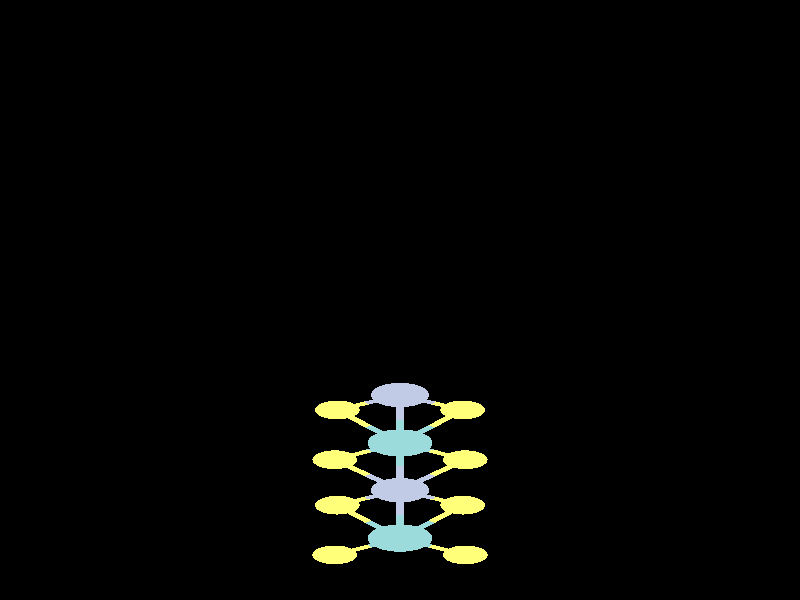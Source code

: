 #include "colors.inc"
#include "finish.inc"

global_settings {assumed_gamma 1 max_trace_level 6}
background {color White transmit 1.0}
camera {orthographic
  right -19.00*x up 34.04*y
  direction 1.00*z
  location <0,0,50.00> look_at <0,0,0>}


light_source {<  2.00,   3.00,  40.00> color White
  area_light <0.70, 0, 0>, <0, 0.70, 0>, 3, 3
  adaptive 1 jitter}
// no fog
#declare simple = finish {phong 0.7}
#declare pale = finish {ambient 0.5 diffuse 0.85 roughness 0.001 specular 0.200 }
#declare intermediate = finish {ambient 0.3 diffuse 0.6 specular 0.1 roughness 0.04}
#declare vmd = finish {ambient 0.0 diffuse 0.65 phong 0.1 phong_size 40.0 specular 0.5 }
#declare jmol = finish {ambient 0.2 diffuse 0.6 specular 1 roughness 0.001 metallic}
#declare ase2 = finish {ambient 0.05 brilliance 3 diffuse 0.6 metallic specular 0.7 roughness 0.04 reflection 0.15}
#declare ase3 = finish {ambient 0.15 brilliance 2 diffuse 0.6 metallic specular 1.0 roughness 0.001 reflection 0.0}
#declare glass = finish {ambient 0.05 diffuse 0.3 specular 1.0 roughness 0.001}
#declare glass2 = finish {ambient 0.01 diffuse 0.3 specular 1.0 reflection 0.25 roughness 0.001}
#declare Rcell = 0.000;
#declare Rbond = 0.100;

#macro atom(LOC, R, COL, TRANS, FIN)
  sphere{LOC, R texture{pigment{color COL transmit TRANS} finish{FIN}}}
#end
#macro constrain(LOC, R, COL, TRANS FIN)
union{torus{R, Rcell rotate 45*z texture{pigment{color COL transmit TRANS} finish{FIN}}}
     torus{R, Rcell rotate -45*z texture{pigment{color COL transmit TRANS} finish{FIN}}}
     translate LOC}
#end

cylinder {<  9.05, -16.21, -37.49>, <  9.05, -16.21,   0.00>, Rcell pigment {Black}}
cylinder {<  9.05,  16.21, -37.49>, <  9.05,  16.21,   0.00>, Rcell pigment {Black}}
cylinder {< -9.05,  16.21, -37.49>, < -9.05,  16.21,   0.00>, Rcell pigment {Black}}
cylinder {< -9.05, -16.21, -37.49>, < -9.05, -16.21,   0.00>, Rcell pigment {Black}}
cylinder {<  9.05, -16.21, -37.49>, <  9.05,  16.21, -37.49>, Rcell pigment {Black}}
cylinder {<  9.05, -16.21,   0.00>, <  9.05,  16.21,   0.00>, Rcell pigment {Black}}
cylinder {< -9.05, -16.21,   0.00>, < -9.05,  16.21,   0.00>, Rcell pigment {Black}}
cylinder {< -9.05, -16.21, -37.49>, < -9.05,  16.21, -37.49>, Rcell pigment {Black}}
cylinder {<  9.05, -16.21, -37.49>, < -9.05, -16.21, -37.49>, Rcell pigment {Black}}
cylinder {<  9.05, -16.21,   0.00>, < -9.05, -16.21,   0.00>, Rcell pigment {Black}}
cylinder {<  9.05,  16.21,   0.00>, < -9.05,  16.21,   0.00>, Rcell pigment {Black}}
cylinder {<  9.05,  16.21, -37.49>, < -9.05,  16.21, -37.49>, Rcell pigment {Black}}
atom(< -0.00, -13.51, -35.92>, 0.77, rgb <0.33, 0.71, 0.71>, 0.0, ase3) // #0
atom(< -0.00, -13.51, -32.80>, 0.77, rgb <0.33, 0.71, 0.71>, 0.0, ase3) // #1
atom(< -1.49, -11.64, -35.92>, 0.53, rgb <1.00, 1.00, 0.19>, 0.0, ase3) // #2
atom(<  1.49, -11.64, -35.92>, 0.53, rgb <1.00, 1.00, 0.19>, 0.0, ase3) // #3
atom(<  1.55, -14.46, -34.36>, 0.53, rgb <1.00, 1.00, 0.19>, 0.0, ase3) // #4
atom(< -1.49, -11.64, -32.80>, 0.53, rgb <1.00, 1.00, 0.19>, 0.0, ase3) // #5
atom(< -1.55, -14.46, -34.36>, 0.53, rgb <1.00, 1.00, 0.19>, 0.0, ase3) // #6
atom(<  1.49, -11.64, -32.80>, 0.53, rgb <1.00, 1.00, 0.19>, 0.0, ase3) // #7
atom(< -0.00, -10.79, -34.36>, 0.69, rgb <0.54, 0.60, 0.78>, 0.0, ase3) // #8
atom(< -0.00,  -8.11, -35.92>, 0.77, rgb <0.33, 0.71, 0.71>, 0.0, ase3) // #9
atom(< -0.00,  -8.11, -32.80>, 0.77, rgb <0.33, 0.71, 0.71>, 0.0, ase3) // #10
atom(< -1.49,  -6.24, -35.92>, 0.53, rgb <1.00, 1.00, 0.19>, 0.0, ase3) // #11
atom(<  1.49,  -6.24, -35.92>, 0.53, rgb <1.00, 1.00, 0.19>, 0.0, ase3) // #12
atom(<  1.55,  -9.06, -34.36>, 0.53, rgb <1.00, 1.00, 0.19>, 0.0, ase3) // #13
atom(< -1.49,  -6.24, -32.80>, 0.53, rgb <1.00, 1.00, 0.19>, 0.0, ase3) // #14
atom(< -1.55,  -9.06, -34.36>, 0.53, rgb <1.00, 1.00, 0.19>, 0.0, ase3) // #15
atom(<  1.49,  -6.24, -32.80>, 0.53, rgb <1.00, 1.00, 0.19>, 0.0, ase3) // #16
atom(< -0.00,  -5.39, -34.36>, 0.69, rgb <0.54, 0.60, 0.78>, 0.0, ase3) // #17
atom(< -0.00, -13.51, -29.67>, 0.77, rgb <0.33, 0.71, 0.71>, 0.0, ase3) // #18
atom(< -0.00, -13.51, -26.55>, 0.77, rgb <0.33, 0.71, 0.71>, 0.0, ase3) // #19
atom(<  1.55, -14.46, -31.24>, 0.53, rgb <1.00, 1.00, 0.19>, 0.0, ase3) // #20
atom(< -1.49, -11.64, -29.67>, 0.53, rgb <1.00, 1.00, 0.19>, 0.0, ase3) // #21
atom(< -1.55, -14.46, -31.24>, 0.53, rgb <1.00, 1.00, 0.19>, 0.0, ase3) // #22
atom(<  1.49, -11.64, -29.67>, 0.53, rgb <1.00, 1.00, 0.19>, 0.0, ase3) // #23
atom(<  1.55, -14.46, -28.11>, 0.53, rgb <1.00, 1.00, 0.19>, 0.0, ase3) // #24
atom(< -1.49, -11.64, -26.55>, 0.53, rgb <1.00, 1.00, 0.19>, 0.0, ase3) // #25
atom(< -1.55, -14.46, -28.11>, 0.53, rgb <1.00, 1.00, 0.19>, 0.0, ase3) // #26
atom(<  1.49, -11.64, -26.55>, 0.53, rgb <1.00, 1.00, 0.19>, 0.0, ase3) // #27
atom(< -0.00, -10.79, -31.24>, 0.69, rgb <0.54, 0.60, 0.78>, 0.0, ase3) // #28
atom(< -0.00, -10.79, -28.11>, 0.69, rgb <0.54, 0.60, 0.78>, 0.0, ase3) // #29
atom(< -0.00,  -8.11, -29.67>, 0.77, rgb <0.33, 0.71, 0.71>, 0.0, ase3) // #30
atom(< -0.00,  -8.11, -26.55>, 0.77, rgb <0.33, 0.71, 0.71>, 0.0, ase3) // #31
atom(<  1.55,  -9.06, -31.24>, 0.53, rgb <1.00, 1.00, 0.19>, 0.0, ase3) // #32
atom(< -1.49,  -6.24, -29.67>, 0.53, rgb <1.00, 1.00, 0.19>, 0.0, ase3) // #33
atom(< -1.55,  -9.06, -31.24>, 0.53, rgb <1.00, 1.00, 0.19>, 0.0, ase3) // #34
atom(<  1.49,  -6.24, -29.67>, 0.53, rgb <1.00, 1.00, 0.19>, 0.0, ase3) // #35
atom(<  1.55,  -9.06, -28.11>, 0.53, rgb <1.00, 1.00, 0.19>, 0.0, ase3) // #36
atom(< -1.49,  -6.24, -26.55>, 0.53, rgb <1.00, 1.00, 0.19>, 0.0, ase3) // #37
atom(< -1.55,  -9.06, -28.11>, 0.53, rgb <1.00, 1.00, 0.19>, 0.0, ase3) // #38
atom(<  1.49,  -6.24, -26.55>, 0.53, rgb <1.00, 1.00, 0.19>, 0.0, ase3) // #39
atom(< -0.00,  -5.39, -31.24>, 0.69, rgb <0.54, 0.60, 0.78>, 0.0, ase3) // #40
atom(< -0.00,  -5.39, -28.11>, 0.69, rgb <0.54, 0.60, 0.78>, 0.0, ase3) // #41
atom(< -0.00, -13.51, -23.43>, 0.77, rgb <0.33, 0.71, 0.71>, 0.0, ase3) // #42
atom(<  1.55, -14.46, -24.99>, 0.53, rgb <1.00, 1.00, 0.19>, 0.0, ase3) // #43
atom(< -1.49, -11.64, -23.43>, 0.53, rgb <1.00, 1.00, 0.19>, 0.0, ase3) // #44
atom(< -1.55, -14.46, -24.99>, 0.53, rgb <1.00, 1.00, 0.19>, 0.0, ase3) // #45
atom(<  1.49, -11.64, -23.43>, 0.53, rgb <1.00, 1.00, 0.19>, 0.0, ase3) // #46
atom(<  1.55, -14.46, -21.86>, 0.53, rgb <1.00, 1.00, 0.19>, 0.0, ase3) // #47
atom(< -1.55, -14.46, -21.86>, 0.53, rgb <1.00, 1.00, 0.19>, 0.0, ase3) // #48
atom(< -0.00, -10.79, -24.99>, 0.69, rgb <0.54, 0.60, 0.78>, 0.0, ase3) // #49
atom(< -0.00, -10.79, -21.86>, 0.69, rgb <0.54, 0.60, 0.78>, 0.0, ase3) // #50
atom(< -0.00,  -8.11, -23.43>, 0.77, rgb <0.33, 0.71, 0.71>, 0.0, ase3) // #51
atom(<  1.55,  -9.06, -24.99>, 0.53, rgb <1.00, 1.00, 0.19>, 0.0, ase3) // #52
atom(< -1.49,  -6.24, -23.43>, 0.53, rgb <1.00, 1.00, 0.19>, 0.0, ase3) // #53
atom(< -1.55,  -9.06, -24.99>, 0.53, rgb <1.00, 1.00, 0.19>, 0.0, ase3) // #54
atom(<  1.49,  -6.24, -23.43>, 0.53, rgb <1.00, 1.00, 0.19>, 0.0, ase3) // #55
atom(<  1.55,  -9.06, -21.86>, 0.53, rgb <1.00, 1.00, 0.19>, 0.0, ase3) // #56
atom(< -1.55,  -9.06, -21.86>, 0.53, rgb <1.00, 1.00, 0.19>, 0.0, ase3) // #57
atom(< -0.00,  -5.39, -24.99>, 0.69, rgb <0.54, 0.60, 0.78>, 0.0, ase3) // #58
atom(< -0.00,  -5.39, -21.86>, 0.69, rgb <0.54, 0.60, 0.78>, 0.0, ase3) // #59
cylinder {< -0.00, -13.51, -35.92>, < -0.00, -13.51, -34.36>, Rbond texture{pigment {color rgb <0.33, 0.71, 0.71> transmit 0.0} finish{ase3}}}
cylinder {< -0.00, -13.51, -32.80>, < -0.00, -13.51, -34.36>, Rbond texture{pigment {color rgb <0.33, 0.71, 0.71> transmit 0.0} finish{ase3}}}
cylinder {< -0.00, -13.51, -35.92>, <  0.77, -13.99, -35.14>, Rbond texture{pigment {color rgb <0.33, 0.71, 0.71> transmit 0.0} finish{ase3}}}
cylinder {<  1.55, -14.46, -34.36>, <  0.77, -13.99, -35.14>, Rbond texture{pigment {color rgb <1.00, 1.00, 0.19> transmit 0.0} finish{ase3}}}
cylinder {< -0.00, -13.51, -35.92>, < -0.77, -13.99, -35.14>, Rbond texture{pigment {color rgb <0.33, 0.71, 0.71> transmit 0.0} finish{ase3}}}
cylinder {< -1.55, -14.46, -34.36>, < -0.77, -13.99, -35.14>, Rbond texture{pigment {color rgb <1.00, 1.00, 0.19> transmit 0.0} finish{ase3}}}
cylinder {< -0.00, -13.51, -35.92>, < -0.00, -12.15, -35.14>, Rbond texture{pigment {color rgb <0.33, 0.71, 0.71> transmit 0.0} finish{ase3}}}
cylinder {< -0.00, -10.79, -34.36>, < -0.00, -12.15, -35.14>, Rbond texture{pigment {color rgb <0.54, 0.60, 0.78> transmit 0.0} finish{ase3}}}
cylinder {< -0.00, -13.51, -35.92>, < -0.75, -12.58, -35.92>, Rbond texture{pigment {color rgb <0.33, 0.71, 0.71> transmit 0.0} finish{ase3}}}
cylinder {< -1.49, -11.64, -35.92>, < -0.75, -12.58, -35.92>, Rbond texture{pigment {color rgb <1.00, 1.00, 0.19> transmit 0.0} finish{ase3}}}
cylinder {< -0.00, -13.51, -35.92>, <  0.75, -12.58, -35.92>, Rbond texture{pigment {color rgb <0.33, 0.71, 0.71> transmit 0.0} finish{ase3}}}
cylinder {<  1.49, -11.64, -35.92>, <  0.75, -12.58, -35.92>, Rbond texture{pigment {color rgb <1.00, 1.00, 0.19> transmit 0.0} finish{ase3}}}
cylinder {< -0.00, -13.51, -32.80>, < -0.00, -13.51, -31.24>, Rbond texture{pigment {color rgb <0.33, 0.71, 0.71> transmit 0.0} finish{ase3}}}
cylinder {< -0.00, -13.51, -29.67>, < -0.00, -13.51, -31.24>, Rbond texture{pigment {color rgb <0.33, 0.71, 0.71> transmit 0.0} finish{ase3}}}
cylinder {< -0.00, -13.51, -32.80>, <  0.77, -13.99, -32.02>, Rbond texture{pigment {color rgb <0.33, 0.71, 0.71> transmit 0.0} finish{ase3}}}
cylinder {<  1.55, -14.46, -31.24>, <  0.77, -13.99, -32.02>, Rbond texture{pigment {color rgb <1.00, 1.00, 0.19> transmit 0.0} finish{ase3}}}
cylinder {< -0.00, -13.51, -32.80>, < -0.77, -13.99, -32.02>, Rbond texture{pigment {color rgb <0.33, 0.71, 0.71> transmit 0.0} finish{ase3}}}
cylinder {< -1.55, -14.46, -31.24>, < -0.77, -13.99, -32.02>, Rbond texture{pigment {color rgb <1.00, 1.00, 0.19> transmit 0.0} finish{ase3}}}
cylinder {< -0.00, -13.51, -32.80>, <  0.77, -13.99, -33.58>, Rbond texture{pigment {color rgb <0.33, 0.71, 0.71> transmit 0.0} finish{ase3}}}
cylinder {<  1.55, -14.46, -34.36>, <  0.77, -13.99, -33.58>, Rbond texture{pigment {color rgb <1.00, 1.00, 0.19> transmit 0.0} finish{ase3}}}
cylinder {< -0.00, -13.51, -32.80>, < -0.77, -13.99, -33.58>, Rbond texture{pigment {color rgb <0.33, 0.71, 0.71> transmit 0.0} finish{ase3}}}
cylinder {< -1.55, -14.46, -34.36>, < -0.77, -13.99, -33.58>, Rbond texture{pigment {color rgb <1.00, 1.00, 0.19> transmit 0.0} finish{ase3}}}
cylinder {< -0.00, -13.51, -32.80>, < -0.00, -12.15, -33.58>, Rbond texture{pigment {color rgb <0.33, 0.71, 0.71> transmit 0.0} finish{ase3}}}
cylinder {< -0.00, -10.79, -34.36>, < -0.00, -12.15, -33.58>, Rbond texture{pigment {color rgb <0.54, 0.60, 0.78> transmit 0.0} finish{ase3}}}
cylinder {< -0.00, -13.51, -32.80>, <  0.75, -12.58, -32.80>, Rbond texture{pigment {color rgb <0.33, 0.71, 0.71> transmit 0.0} finish{ase3}}}
cylinder {<  1.49, -11.64, -32.80>, <  0.75, -12.58, -32.80>, Rbond texture{pigment {color rgb <1.00, 1.00, 0.19> transmit 0.0} finish{ase3}}}
cylinder {< -0.00, -13.51, -32.80>, < -0.75, -12.58, -32.80>, Rbond texture{pigment {color rgb <0.33, 0.71, 0.71> transmit 0.0} finish{ase3}}}
cylinder {< -1.49, -11.64, -32.80>, < -0.75, -12.58, -32.80>, Rbond texture{pigment {color rgb <1.00, 1.00, 0.19> transmit 0.0} finish{ase3}}}
cylinder {< -0.00, -13.51, -32.80>, < -0.00, -12.15, -32.02>, Rbond texture{pigment {color rgb <0.33, 0.71, 0.71> transmit 0.0} finish{ase3}}}
cylinder {< -0.00, -10.79, -31.24>, < -0.00, -12.15, -32.02>, Rbond texture{pigment {color rgb <0.54, 0.60, 0.78> transmit 0.0} finish{ase3}}}
cylinder {< -1.49, -11.64, -35.92>, < -0.75, -11.22, -35.14>, Rbond texture{pigment {color rgb <1.00, 1.00, 0.19> transmit 0.0} finish{ase3}}}
cylinder {< -0.00, -10.79, -34.36>, < -0.75, -11.22, -35.14>, Rbond texture{pigment {color rgb <0.54, 0.60, 0.78> transmit 0.0} finish{ase3}}}
cylinder {<  1.49, -11.64, -35.92>, <  0.75, -11.22, -35.14>, Rbond texture{pigment {color rgb <1.00, 1.00, 0.19> transmit 0.0} finish{ase3}}}
cylinder {< -0.00, -10.79, -34.36>, <  0.75, -11.22, -35.14>, Rbond texture{pigment {color rgb <0.54, 0.60, 0.78> transmit 0.0} finish{ase3}}}
cylinder {< -1.49, -11.64, -32.80>, < -0.75, -11.22, -33.58>, Rbond texture{pigment {color rgb <1.00, 1.00, 0.19> transmit 0.0} finish{ase3}}}
cylinder {< -0.00, -10.79, -34.36>, < -0.75, -11.22, -33.58>, Rbond texture{pigment {color rgb <0.54, 0.60, 0.78> transmit 0.0} finish{ase3}}}
cylinder {< -1.49, -11.64, -32.80>, < -0.75, -11.22, -32.02>, Rbond texture{pigment {color rgb <1.00, 1.00, 0.19> transmit 0.0} finish{ase3}}}
cylinder {< -0.00, -10.79, -31.24>, < -0.75, -11.22, -32.02>, Rbond texture{pigment {color rgb <0.54, 0.60, 0.78> transmit 0.0} finish{ase3}}}
cylinder {<  1.49, -11.64, -32.80>, <  0.75, -11.22, -33.58>, Rbond texture{pigment {color rgb <1.00, 1.00, 0.19> transmit 0.0} finish{ase3}}}
cylinder {< -0.00, -10.79, -34.36>, <  0.75, -11.22, -33.58>, Rbond texture{pigment {color rgb <0.54, 0.60, 0.78> transmit 0.0} finish{ase3}}}
cylinder {<  1.49, -11.64, -32.80>, <  0.75, -11.22, -32.02>, Rbond texture{pigment {color rgb <1.00, 1.00, 0.19> transmit 0.0} finish{ase3}}}
cylinder {< -0.00, -10.79, -31.24>, <  0.75, -11.22, -32.02>, Rbond texture{pigment {color rgb <0.54, 0.60, 0.78> transmit 0.0} finish{ase3}}}
cylinder {< -0.00, -10.79, -34.36>, <  0.77,  -9.93, -34.36>, Rbond texture{pigment {color rgb <0.54, 0.60, 0.78> transmit 0.0} finish{ase3}}}
cylinder {<  1.55,  -9.06, -34.36>, <  0.77,  -9.93, -34.36>, Rbond texture{pigment {color rgb <1.00, 1.00, 0.19> transmit 0.0} finish{ase3}}}
cylinder {< -0.00, -10.79, -34.36>, < -0.77,  -9.93, -34.36>, Rbond texture{pigment {color rgb <0.54, 0.60, 0.78> transmit 0.0} finish{ase3}}}
cylinder {< -1.55,  -9.06, -34.36>, < -0.77,  -9.93, -34.36>, Rbond texture{pigment {color rgb <1.00, 1.00, 0.19> transmit 0.0} finish{ase3}}}
cylinder {< -0.00, -10.79, -34.36>, < -0.00,  -9.45, -33.58>, Rbond texture{pigment {color rgb <0.54, 0.60, 0.78> transmit 0.0} finish{ase3}}}
cylinder {< -0.00,  -8.11, -32.80>, < -0.00,  -9.45, -33.58>, Rbond texture{pigment {color rgb <0.33, 0.71, 0.71> transmit 0.0} finish{ase3}}}
cylinder {< -0.00, -10.79, -34.36>, < -0.00,  -9.45, -35.14>, Rbond texture{pigment {color rgb <0.54, 0.60, 0.78> transmit 0.0} finish{ase3}}}
cylinder {< -0.00,  -8.11, -35.92>, < -0.00,  -9.45, -35.14>, Rbond texture{pigment {color rgb <0.33, 0.71, 0.71> transmit 0.0} finish{ase3}}}
cylinder {< -0.00,  -8.11, -35.92>, <  0.77,  -8.58, -35.14>, Rbond texture{pigment {color rgb <0.33, 0.71, 0.71> transmit 0.0} finish{ase3}}}
cylinder {<  1.55,  -9.06, -34.36>, <  0.77,  -8.58, -35.14>, Rbond texture{pigment {color rgb <1.00, 1.00, 0.19> transmit 0.0} finish{ase3}}}
cylinder {< -0.00,  -8.11, -35.92>, < -0.77,  -8.58, -35.14>, Rbond texture{pigment {color rgb <0.33, 0.71, 0.71> transmit 0.0} finish{ase3}}}
cylinder {< -1.55,  -9.06, -34.36>, < -0.77,  -8.58, -35.14>, Rbond texture{pigment {color rgb <1.00, 1.00, 0.19> transmit 0.0} finish{ase3}}}
cylinder {< -0.00,  -8.11, -35.92>, < -0.00,  -6.75, -35.14>, Rbond texture{pigment {color rgb <0.33, 0.71, 0.71> transmit 0.0} finish{ase3}}}
cylinder {< -0.00,  -5.39, -34.36>, < -0.00,  -6.75, -35.14>, Rbond texture{pigment {color rgb <0.54, 0.60, 0.78> transmit 0.0} finish{ase3}}}
cylinder {< -0.00,  -8.11, -35.92>, <  0.75,  -7.17, -35.92>, Rbond texture{pigment {color rgb <0.33, 0.71, 0.71> transmit 0.0} finish{ase3}}}
cylinder {<  1.49,  -6.24, -35.92>, <  0.75,  -7.17, -35.92>, Rbond texture{pigment {color rgb <1.00, 1.00, 0.19> transmit 0.0} finish{ase3}}}
cylinder {< -0.00,  -8.11, -35.92>, < -0.75,  -7.17, -35.92>, Rbond texture{pigment {color rgb <0.33, 0.71, 0.71> transmit 0.0} finish{ase3}}}
cylinder {< -1.49,  -6.24, -35.92>, < -0.75,  -7.17, -35.92>, Rbond texture{pigment {color rgb <1.00, 1.00, 0.19> transmit 0.0} finish{ase3}}}
cylinder {< -0.00,  -8.11, -35.92>, < -0.00,  -8.11, -34.36>, Rbond texture{pigment {color rgb <0.33, 0.71, 0.71> transmit 0.0} finish{ase3}}}
cylinder {< -0.00,  -8.11, -32.80>, < -0.00,  -8.11, -34.36>, Rbond texture{pigment {color rgb <0.33, 0.71, 0.71> transmit 0.0} finish{ase3}}}
cylinder {< -0.00,  -8.11, -32.80>, < -0.00,  -9.45, -32.02>, Rbond texture{pigment {color rgb <0.33, 0.71, 0.71> transmit 0.0} finish{ase3}}}
cylinder {< -0.00, -10.79, -31.24>, < -0.00,  -9.45, -32.02>, Rbond texture{pigment {color rgb <0.54, 0.60, 0.78> transmit 0.0} finish{ase3}}}
cylinder {< -0.00,  -8.11, -32.80>, <  0.77,  -8.58, -33.58>, Rbond texture{pigment {color rgb <0.33, 0.71, 0.71> transmit 0.0} finish{ase3}}}
cylinder {<  1.55,  -9.06, -34.36>, <  0.77,  -8.58, -33.58>, Rbond texture{pigment {color rgb <1.00, 1.00, 0.19> transmit 0.0} finish{ase3}}}
cylinder {< -0.00,  -8.11, -32.80>, < -0.77,  -8.58, -32.02>, Rbond texture{pigment {color rgb <0.33, 0.71, 0.71> transmit 0.0} finish{ase3}}}
cylinder {< -1.55,  -9.06, -31.24>, < -0.77,  -8.58, -32.02>, Rbond texture{pigment {color rgb <1.00, 1.00, 0.19> transmit 0.0} finish{ase3}}}
cylinder {< -0.00,  -8.11, -32.80>, < -0.77,  -8.58, -33.58>, Rbond texture{pigment {color rgb <0.33, 0.71, 0.71> transmit 0.0} finish{ase3}}}
cylinder {< -1.55,  -9.06, -34.36>, < -0.77,  -8.58, -33.58>, Rbond texture{pigment {color rgb <1.00, 1.00, 0.19> transmit 0.0} finish{ase3}}}
cylinder {< -0.00,  -8.11, -32.80>, < -0.00,  -6.75, -33.58>, Rbond texture{pigment {color rgb <0.33, 0.71, 0.71> transmit 0.0} finish{ase3}}}
cylinder {< -0.00,  -5.39, -34.36>, < -0.00,  -6.75, -33.58>, Rbond texture{pigment {color rgb <0.54, 0.60, 0.78> transmit 0.0} finish{ase3}}}
cylinder {< -0.00,  -8.11, -32.80>, < -0.00,  -6.75, -32.02>, Rbond texture{pigment {color rgb <0.33, 0.71, 0.71> transmit 0.0} finish{ase3}}}
cylinder {< -0.00,  -5.39, -31.24>, < -0.00,  -6.75, -32.02>, Rbond texture{pigment {color rgb <0.54, 0.60, 0.78> transmit 0.0} finish{ase3}}}
cylinder {< -0.00,  -8.11, -32.80>, <  0.75,  -7.17, -32.80>, Rbond texture{pigment {color rgb <0.33, 0.71, 0.71> transmit 0.0} finish{ase3}}}
cylinder {<  1.49,  -6.24, -32.80>, <  0.75,  -7.17, -32.80>, Rbond texture{pigment {color rgb <1.00, 1.00, 0.19> transmit 0.0} finish{ase3}}}
cylinder {< -0.00,  -8.11, -32.80>, < -0.00,  -8.11, -31.24>, Rbond texture{pigment {color rgb <0.33, 0.71, 0.71> transmit 0.0} finish{ase3}}}
cylinder {< -0.00,  -8.11, -29.67>, < -0.00,  -8.11, -31.24>, Rbond texture{pigment {color rgb <0.33, 0.71, 0.71> transmit 0.0} finish{ase3}}}
cylinder {< -0.00,  -8.11, -32.80>, < -0.75,  -7.17, -32.80>, Rbond texture{pigment {color rgb <0.33, 0.71, 0.71> transmit 0.0} finish{ase3}}}
cylinder {< -1.49,  -6.24, -32.80>, < -0.75,  -7.17, -32.80>, Rbond texture{pigment {color rgb <1.00, 1.00, 0.19> transmit 0.0} finish{ase3}}}
cylinder {< -0.00,  -8.11, -32.80>, <  0.77,  -8.58, -32.02>, Rbond texture{pigment {color rgb <0.33, 0.71, 0.71> transmit 0.0} finish{ase3}}}
cylinder {<  1.55,  -9.06, -31.24>, <  0.77,  -8.58, -32.02>, Rbond texture{pigment {color rgb <1.00, 1.00, 0.19> transmit 0.0} finish{ase3}}}
cylinder {< -1.49,  -6.24, -35.92>, < -0.75,  -5.82, -35.14>, Rbond texture{pigment {color rgb <1.00, 1.00, 0.19> transmit 0.0} finish{ase3}}}
cylinder {< -0.00,  -5.39, -34.36>, < -0.75,  -5.82, -35.14>, Rbond texture{pigment {color rgb <0.54, 0.60, 0.78> transmit 0.0} finish{ase3}}}
cylinder {<  1.49,  -6.24, -35.92>, <  0.75,  -5.82, -35.14>, Rbond texture{pigment {color rgb <1.00, 1.00, 0.19> transmit 0.0} finish{ase3}}}
cylinder {< -0.00,  -5.39, -34.36>, <  0.75,  -5.82, -35.14>, Rbond texture{pigment {color rgb <0.54, 0.60, 0.78> transmit 0.0} finish{ase3}}}
cylinder {< -1.49,  -6.24, -32.80>, < -0.75,  -5.82, -33.58>, Rbond texture{pigment {color rgb <1.00, 1.00, 0.19> transmit 0.0} finish{ase3}}}
cylinder {< -0.00,  -5.39, -34.36>, < -0.75,  -5.82, -33.58>, Rbond texture{pigment {color rgb <0.54, 0.60, 0.78> transmit 0.0} finish{ase3}}}
cylinder {< -1.49,  -6.24, -32.80>, < -0.75,  -5.82, -32.02>, Rbond texture{pigment {color rgb <1.00, 1.00, 0.19> transmit 0.0} finish{ase3}}}
cylinder {< -0.00,  -5.39, -31.24>, < -0.75,  -5.82, -32.02>, Rbond texture{pigment {color rgb <0.54, 0.60, 0.78> transmit 0.0} finish{ase3}}}
cylinder {<  1.49,  -6.24, -32.80>, <  0.75,  -5.82, -33.58>, Rbond texture{pigment {color rgb <1.00, 1.00, 0.19> transmit 0.0} finish{ase3}}}
cylinder {< -0.00,  -5.39, -34.36>, <  0.75,  -5.82, -33.58>, Rbond texture{pigment {color rgb <0.54, 0.60, 0.78> transmit 0.0} finish{ase3}}}
cylinder {<  1.49,  -6.24, -32.80>, <  0.75,  -5.82, -32.02>, Rbond texture{pigment {color rgb <1.00, 1.00, 0.19> transmit 0.0} finish{ase3}}}
cylinder {< -0.00,  -5.39, -31.24>, <  0.75,  -5.82, -32.02>, Rbond texture{pigment {color rgb <0.54, 0.60, 0.78> transmit 0.0} finish{ase3}}}
cylinder {< -0.00, -13.51, -29.67>, <  0.77, -13.99, -30.45>, Rbond texture{pigment {color rgb <0.33, 0.71, 0.71> transmit 0.0} finish{ase3}}}
cylinder {<  1.55, -14.46, -31.24>, <  0.77, -13.99, -30.45>, Rbond texture{pigment {color rgb <1.00, 1.00, 0.19> transmit 0.0} finish{ase3}}}
cylinder {< -0.00, -13.51, -29.67>, < -0.77, -13.99, -30.45>, Rbond texture{pigment {color rgb <0.33, 0.71, 0.71> transmit 0.0} finish{ase3}}}
cylinder {< -1.55, -14.46, -31.24>, < -0.77, -13.99, -30.45>, Rbond texture{pigment {color rgb <1.00, 1.00, 0.19> transmit 0.0} finish{ase3}}}
cylinder {< -0.00, -13.51, -29.67>, < -0.75, -12.58, -29.67>, Rbond texture{pigment {color rgb <0.33, 0.71, 0.71> transmit 0.0} finish{ase3}}}
cylinder {< -1.49, -11.64, -29.67>, < -0.75, -12.58, -29.67>, Rbond texture{pigment {color rgb <1.00, 1.00, 0.19> transmit 0.0} finish{ase3}}}
cylinder {< -0.00, -13.51, -29.67>, <  0.75, -12.58, -29.67>, Rbond texture{pigment {color rgb <0.33, 0.71, 0.71> transmit 0.0} finish{ase3}}}
cylinder {<  1.49, -11.64, -29.67>, <  0.75, -12.58, -29.67>, Rbond texture{pigment {color rgb <1.00, 1.00, 0.19> transmit 0.0} finish{ase3}}}
cylinder {< -0.00, -13.51, -29.67>, < -0.00, -12.15, -30.45>, Rbond texture{pigment {color rgb <0.33, 0.71, 0.71> transmit 0.0} finish{ase3}}}
cylinder {< -0.00, -10.79, -31.24>, < -0.00, -12.15, -30.45>, Rbond texture{pigment {color rgb <0.54, 0.60, 0.78> transmit 0.0} finish{ase3}}}
cylinder {< -0.00, -13.51, -29.67>, < -0.77, -13.99, -28.89>, Rbond texture{pigment {color rgb <0.33, 0.71, 0.71> transmit 0.0} finish{ase3}}}
cylinder {< -1.55, -14.46, -28.11>, < -0.77, -13.99, -28.89>, Rbond texture{pigment {color rgb <1.00, 1.00, 0.19> transmit 0.0} finish{ase3}}}
cylinder {< -0.00, -13.51, -29.67>, <  0.77, -13.99, -28.89>, Rbond texture{pigment {color rgb <0.33, 0.71, 0.71> transmit 0.0} finish{ase3}}}
cylinder {<  1.55, -14.46, -28.11>, <  0.77, -13.99, -28.89>, Rbond texture{pigment {color rgb <1.00, 1.00, 0.19> transmit 0.0} finish{ase3}}}
cylinder {< -0.00, -13.51, -29.67>, < -0.00, -13.51, -28.11>, Rbond texture{pigment {color rgb <0.33, 0.71, 0.71> transmit 0.0} finish{ase3}}}
cylinder {< -0.00, -13.51, -26.55>, < -0.00, -13.51, -28.11>, Rbond texture{pigment {color rgb <0.33, 0.71, 0.71> transmit 0.0} finish{ase3}}}
cylinder {< -0.00, -13.51, -29.67>, < -0.00, -12.15, -28.89>, Rbond texture{pigment {color rgb <0.33, 0.71, 0.71> transmit 0.0} finish{ase3}}}
cylinder {< -0.00, -10.79, -28.11>, < -0.00, -12.15, -28.89>, Rbond texture{pigment {color rgb <0.54, 0.60, 0.78> transmit 0.0} finish{ase3}}}
cylinder {< -0.00, -13.51, -26.55>, < -0.77, -13.99, -27.33>, Rbond texture{pigment {color rgb <0.33, 0.71, 0.71> transmit 0.0} finish{ase3}}}
cylinder {< -1.55, -14.46, -28.11>, < -0.77, -13.99, -27.33>, Rbond texture{pigment {color rgb <1.00, 1.00, 0.19> transmit 0.0} finish{ase3}}}
cylinder {< -0.00, -13.51, -26.55>, <  0.77, -13.99, -27.33>, Rbond texture{pigment {color rgb <0.33, 0.71, 0.71> transmit 0.0} finish{ase3}}}
cylinder {<  1.55, -14.46, -28.11>, <  0.77, -13.99, -27.33>, Rbond texture{pigment {color rgb <1.00, 1.00, 0.19> transmit 0.0} finish{ase3}}}
cylinder {< -0.00, -13.51, -26.55>, < -0.77, -13.99, -25.77>, Rbond texture{pigment {color rgb <0.33, 0.71, 0.71> transmit 0.0} finish{ase3}}}
cylinder {< -1.55, -14.46, -24.99>, < -0.77, -13.99, -25.77>, Rbond texture{pigment {color rgb <1.00, 1.00, 0.19> transmit 0.0} finish{ase3}}}
cylinder {< -0.00, -13.51, -26.55>, <  0.75, -12.58, -26.55>, Rbond texture{pigment {color rgb <0.33, 0.71, 0.71> transmit 0.0} finish{ase3}}}
cylinder {<  1.49, -11.64, -26.55>, <  0.75, -12.58, -26.55>, Rbond texture{pigment {color rgb <1.00, 1.00, 0.19> transmit 0.0} finish{ase3}}}
cylinder {< -0.00, -13.51, -26.55>, < -0.75, -12.58, -26.55>, Rbond texture{pigment {color rgb <0.33, 0.71, 0.71> transmit 0.0} finish{ase3}}}
cylinder {< -1.49, -11.64, -26.55>, < -0.75, -12.58, -26.55>, Rbond texture{pigment {color rgb <1.00, 1.00, 0.19> transmit 0.0} finish{ase3}}}
cylinder {< -0.00, -13.51, -26.55>, < -0.00, -13.51, -24.99>, Rbond texture{pigment {color rgb <0.33, 0.71, 0.71> transmit 0.0} finish{ase3}}}
cylinder {< -0.00, -13.51, -23.43>, < -0.00, -13.51, -24.99>, Rbond texture{pigment {color rgb <0.33, 0.71, 0.71> transmit 0.0} finish{ase3}}}
cylinder {< -0.00, -13.51, -26.55>, <  0.77, -13.99, -25.77>, Rbond texture{pigment {color rgb <0.33, 0.71, 0.71> transmit 0.0} finish{ase3}}}
cylinder {<  1.55, -14.46, -24.99>, <  0.77, -13.99, -25.77>, Rbond texture{pigment {color rgb <1.00, 1.00, 0.19> transmit 0.0} finish{ase3}}}
cylinder {< -0.00, -13.51, -26.55>, < -0.00, -12.15, -27.33>, Rbond texture{pigment {color rgb <0.33, 0.71, 0.71> transmit 0.0} finish{ase3}}}
cylinder {< -0.00, -10.79, -28.11>, < -0.00, -12.15, -27.33>, Rbond texture{pigment {color rgb <0.54, 0.60, 0.78> transmit 0.0} finish{ase3}}}
cylinder {< -0.00, -13.51, -26.55>, < -0.00, -12.15, -25.77>, Rbond texture{pigment {color rgb <0.33, 0.71, 0.71> transmit 0.0} finish{ase3}}}
cylinder {< -0.00, -10.79, -24.99>, < -0.00, -12.15, -25.77>, Rbond texture{pigment {color rgb <0.54, 0.60, 0.78> transmit 0.0} finish{ase3}}}
cylinder {< -1.49, -11.64, -29.67>, < -0.75, -11.22, -30.45>, Rbond texture{pigment {color rgb <1.00, 1.00, 0.19> transmit 0.0} finish{ase3}}}
cylinder {< -0.00, -10.79, -31.24>, < -0.75, -11.22, -30.45>, Rbond texture{pigment {color rgb <0.54, 0.60, 0.78> transmit 0.0} finish{ase3}}}
cylinder {< -1.49, -11.64, -29.67>, < -0.75, -11.22, -28.89>, Rbond texture{pigment {color rgb <1.00, 1.00, 0.19> transmit 0.0} finish{ase3}}}
cylinder {< -0.00, -10.79, -28.11>, < -0.75, -11.22, -28.89>, Rbond texture{pigment {color rgb <0.54, 0.60, 0.78> transmit 0.0} finish{ase3}}}
cylinder {<  1.49, -11.64, -29.67>, <  0.75, -11.22, -30.45>, Rbond texture{pigment {color rgb <1.00, 1.00, 0.19> transmit 0.0} finish{ase3}}}
cylinder {< -0.00, -10.79, -31.24>, <  0.75, -11.22, -30.45>, Rbond texture{pigment {color rgb <0.54, 0.60, 0.78> transmit 0.0} finish{ase3}}}
cylinder {<  1.49, -11.64, -29.67>, <  0.75, -11.22, -28.89>, Rbond texture{pigment {color rgb <1.00, 1.00, 0.19> transmit 0.0} finish{ase3}}}
cylinder {< -0.00, -10.79, -28.11>, <  0.75, -11.22, -28.89>, Rbond texture{pigment {color rgb <0.54, 0.60, 0.78> transmit 0.0} finish{ase3}}}
cylinder {< -1.49, -11.64, -26.55>, < -0.75, -11.22, -27.33>, Rbond texture{pigment {color rgb <1.00, 1.00, 0.19> transmit 0.0} finish{ase3}}}
cylinder {< -0.00, -10.79, -28.11>, < -0.75, -11.22, -27.33>, Rbond texture{pigment {color rgb <0.54, 0.60, 0.78> transmit 0.0} finish{ase3}}}
cylinder {< -1.49, -11.64, -26.55>, < -0.75, -11.22, -25.77>, Rbond texture{pigment {color rgb <1.00, 1.00, 0.19> transmit 0.0} finish{ase3}}}
cylinder {< -0.00, -10.79, -24.99>, < -0.75, -11.22, -25.77>, Rbond texture{pigment {color rgb <0.54, 0.60, 0.78> transmit 0.0} finish{ase3}}}
cylinder {<  1.49, -11.64, -26.55>, <  0.75, -11.22, -27.33>, Rbond texture{pigment {color rgb <1.00, 1.00, 0.19> transmit 0.0} finish{ase3}}}
cylinder {< -0.00, -10.79, -28.11>, <  0.75, -11.22, -27.33>, Rbond texture{pigment {color rgb <0.54, 0.60, 0.78> transmit 0.0} finish{ase3}}}
cylinder {<  1.49, -11.64, -26.55>, <  0.75, -11.22, -25.77>, Rbond texture{pigment {color rgb <1.00, 1.00, 0.19> transmit 0.0} finish{ase3}}}
cylinder {< -0.00, -10.79, -24.99>, <  0.75, -11.22, -25.77>, Rbond texture{pigment {color rgb <0.54, 0.60, 0.78> transmit 0.0} finish{ase3}}}
cylinder {< -0.00, -10.79, -31.24>, < -0.77,  -9.93, -31.24>, Rbond texture{pigment {color rgb <0.54, 0.60, 0.78> transmit 0.0} finish{ase3}}}
cylinder {< -1.55,  -9.06, -31.24>, < -0.77,  -9.93, -31.24>, Rbond texture{pigment {color rgb <1.00, 1.00, 0.19> transmit 0.0} finish{ase3}}}
cylinder {< -0.00, -10.79, -31.24>, < -0.00,  -9.45, -30.45>, Rbond texture{pigment {color rgb <0.54, 0.60, 0.78> transmit 0.0} finish{ase3}}}
cylinder {< -0.00,  -8.11, -29.67>, < -0.00,  -9.45, -30.45>, Rbond texture{pigment {color rgb <0.33, 0.71, 0.71> transmit 0.0} finish{ase3}}}
cylinder {< -0.00, -10.79, -31.24>, <  0.77,  -9.93, -31.24>, Rbond texture{pigment {color rgb <0.54, 0.60, 0.78> transmit 0.0} finish{ase3}}}
cylinder {<  1.55,  -9.06, -31.24>, <  0.77,  -9.93, -31.24>, Rbond texture{pigment {color rgb <1.00, 1.00, 0.19> transmit 0.0} finish{ase3}}}
cylinder {< -0.00, -10.79, -28.11>, < -0.00,  -9.45, -28.89>, Rbond texture{pigment {color rgb <0.54, 0.60, 0.78> transmit 0.0} finish{ase3}}}
cylinder {< -0.00,  -8.11, -29.67>, < -0.00,  -9.45, -28.89>, Rbond texture{pigment {color rgb <0.33, 0.71, 0.71> transmit 0.0} finish{ase3}}}
cylinder {< -0.00, -10.79, -28.11>, <  0.77,  -9.93, -28.11>, Rbond texture{pigment {color rgb <0.54, 0.60, 0.78> transmit 0.0} finish{ase3}}}
cylinder {<  1.55,  -9.06, -28.11>, <  0.77,  -9.93, -28.11>, Rbond texture{pigment {color rgb <1.00, 1.00, 0.19> transmit 0.0} finish{ase3}}}
cylinder {< -0.00, -10.79, -28.11>, < -0.00,  -9.45, -27.33>, Rbond texture{pigment {color rgb <0.54, 0.60, 0.78> transmit 0.0} finish{ase3}}}
cylinder {< -0.00,  -8.11, -26.55>, < -0.00,  -9.45, -27.33>, Rbond texture{pigment {color rgb <0.33, 0.71, 0.71> transmit 0.0} finish{ase3}}}
cylinder {< -0.00, -10.79, -28.11>, < -0.77,  -9.93, -28.11>, Rbond texture{pigment {color rgb <0.54, 0.60, 0.78> transmit 0.0} finish{ase3}}}
cylinder {< -1.55,  -9.06, -28.11>, < -0.77,  -9.93, -28.11>, Rbond texture{pigment {color rgb <1.00, 1.00, 0.19> transmit 0.0} finish{ase3}}}
cylinder {< -0.00,  -8.11, -29.67>, < -0.77,  -8.58, -30.45>, Rbond texture{pigment {color rgb <0.33, 0.71, 0.71> transmit 0.0} finish{ase3}}}
cylinder {< -1.55,  -9.06, -31.24>, < -0.77,  -8.58, -30.45>, Rbond texture{pigment {color rgb <1.00, 1.00, 0.19> transmit 0.0} finish{ase3}}}
cylinder {< -0.00,  -8.11, -29.67>, < -0.00,  -6.75, -30.45>, Rbond texture{pigment {color rgb <0.33, 0.71, 0.71> transmit 0.0} finish{ase3}}}
cylinder {< -0.00,  -5.39, -31.24>, < -0.00,  -6.75, -30.45>, Rbond texture{pigment {color rgb <0.54, 0.60, 0.78> transmit 0.0} finish{ase3}}}
cylinder {< -0.00,  -8.11, -29.67>, <  0.77,  -8.58, -30.45>, Rbond texture{pigment {color rgb <0.33, 0.71, 0.71> transmit 0.0} finish{ase3}}}
cylinder {<  1.55,  -9.06, -31.24>, <  0.77,  -8.58, -30.45>, Rbond texture{pigment {color rgb <1.00, 1.00, 0.19> transmit 0.0} finish{ase3}}}
cylinder {< -0.00,  -8.11, -29.67>, < -0.75,  -7.17, -29.67>, Rbond texture{pigment {color rgb <0.33, 0.71, 0.71> transmit 0.0} finish{ase3}}}
cylinder {< -1.49,  -6.24, -29.67>, < -0.75,  -7.17, -29.67>, Rbond texture{pigment {color rgb <1.00, 1.00, 0.19> transmit 0.0} finish{ase3}}}
cylinder {< -0.00,  -8.11, -29.67>, <  0.75,  -7.17, -29.67>, Rbond texture{pigment {color rgb <0.33, 0.71, 0.71> transmit 0.0} finish{ase3}}}
cylinder {<  1.49,  -6.24, -29.67>, <  0.75,  -7.17, -29.67>, Rbond texture{pigment {color rgb <1.00, 1.00, 0.19> transmit 0.0} finish{ase3}}}
cylinder {< -0.00,  -8.11, -29.67>, <  0.77,  -8.58, -28.89>, Rbond texture{pigment {color rgb <0.33, 0.71, 0.71> transmit 0.0} finish{ase3}}}
cylinder {<  1.55,  -9.06, -28.11>, <  0.77,  -8.58, -28.89>, Rbond texture{pigment {color rgb <1.00, 1.00, 0.19> transmit 0.0} finish{ase3}}}
cylinder {< -0.00,  -8.11, -29.67>, < -0.00,  -8.11, -28.11>, Rbond texture{pigment {color rgb <0.33, 0.71, 0.71> transmit 0.0} finish{ase3}}}
cylinder {< -0.00,  -8.11, -26.55>, < -0.00,  -8.11, -28.11>, Rbond texture{pigment {color rgb <0.33, 0.71, 0.71> transmit 0.0} finish{ase3}}}
cylinder {< -0.00,  -8.11, -29.67>, < -0.77,  -8.58, -28.89>, Rbond texture{pigment {color rgb <0.33, 0.71, 0.71> transmit 0.0} finish{ase3}}}
cylinder {< -1.55,  -9.06, -28.11>, < -0.77,  -8.58, -28.89>, Rbond texture{pigment {color rgb <1.00, 1.00, 0.19> transmit 0.0} finish{ase3}}}
cylinder {< -0.00,  -8.11, -29.67>, < -0.00,  -6.75, -28.89>, Rbond texture{pigment {color rgb <0.33, 0.71, 0.71> transmit 0.0} finish{ase3}}}
cylinder {< -0.00,  -5.39, -28.11>, < -0.00,  -6.75, -28.89>, Rbond texture{pigment {color rgb <0.54, 0.60, 0.78> transmit 0.0} finish{ase3}}}
cylinder {< -0.00,  -8.11, -26.55>, < -0.00,  -9.45, -25.77>, Rbond texture{pigment {color rgb <0.33, 0.71, 0.71> transmit 0.0} finish{ase3}}}
cylinder {< -0.00, -10.79, -24.99>, < -0.00,  -9.45, -25.77>, Rbond texture{pigment {color rgb <0.54, 0.60, 0.78> transmit 0.0} finish{ase3}}}
cylinder {< -0.00,  -8.11, -26.55>, <  0.77,  -8.58, -27.33>, Rbond texture{pigment {color rgb <0.33, 0.71, 0.71> transmit 0.0} finish{ase3}}}
cylinder {<  1.55,  -9.06, -28.11>, <  0.77,  -8.58, -27.33>, Rbond texture{pigment {color rgb <1.00, 1.00, 0.19> transmit 0.0} finish{ase3}}}
cylinder {< -0.00,  -8.11, -26.55>, < -0.77,  -8.58, -25.77>, Rbond texture{pigment {color rgb <0.33, 0.71, 0.71> transmit 0.0} finish{ase3}}}
cylinder {< -1.55,  -9.06, -24.99>, < -0.77,  -8.58, -25.77>, Rbond texture{pigment {color rgb <1.00, 1.00, 0.19> transmit 0.0} finish{ase3}}}
cylinder {< -0.00,  -8.11, -26.55>, < -0.77,  -8.58, -27.33>, Rbond texture{pigment {color rgb <0.33, 0.71, 0.71> transmit 0.0} finish{ase3}}}
cylinder {< -1.55,  -9.06, -28.11>, < -0.77,  -8.58, -27.33>, Rbond texture{pigment {color rgb <1.00, 1.00, 0.19> transmit 0.0} finish{ase3}}}
cylinder {< -0.00,  -8.11, -26.55>, <  0.77,  -8.58, -25.77>, Rbond texture{pigment {color rgb <0.33, 0.71, 0.71> transmit 0.0} finish{ase3}}}
cylinder {<  1.55,  -9.06, -24.99>, <  0.77,  -8.58, -25.77>, Rbond texture{pigment {color rgb <1.00, 1.00, 0.19> transmit 0.0} finish{ase3}}}
cylinder {< -0.00,  -8.11, -26.55>, < -0.00,  -8.11, -24.99>, Rbond texture{pigment {color rgb <0.33, 0.71, 0.71> transmit 0.0} finish{ase3}}}
cylinder {< -0.00,  -8.11, -23.43>, < -0.00,  -8.11, -24.99>, Rbond texture{pigment {color rgb <0.33, 0.71, 0.71> transmit 0.0} finish{ase3}}}
cylinder {< -0.00,  -8.11, -26.55>, < -0.00,  -6.75, -27.33>, Rbond texture{pigment {color rgb <0.33, 0.71, 0.71> transmit 0.0} finish{ase3}}}
cylinder {< -0.00,  -5.39, -28.11>, < -0.00,  -6.75, -27.33>, Rbond texture{pigment {color rgb <0.54, 0.60, 0.78> transmit 0.0} finish{ase3}}}
cylinder {< -0.00,  -8.11, -26.55>, <  0.75,  -7.17, -26.55>, Rbond texture{pigment {color rgb <0.33, 0.71, 0.71> transmit 0.0} finish{ase3}}}
cylinder {<  1.49,  -6.24, -26.55>, <  0.75,  -7.17, -26.55>, Rbond texture{pigment {color rgb <1.00, 1.00, 0.19> transmit 0.0} finish{ase3}}}
cylinder {< -0.00,  -8.11, -26.55>, < -0.75,  -7.17, -26.55>, Rbond texture{pigment {color rgb <0.33, 0.71, 0.71> transmit 0.0} finish{ase3}}}
cylinder {< -1.49,  -6.24, -26.55>, < -0.75,  -7.17, -26.55>, Rbond texture{pigment {color rgb <1.00, 1.00, 0.19> transmit 0.0} finish{ase3}}}
cylinder {< -0.00,  -8.11, -26.55>, < -0.00,  -6.75, -25.77>, Rbond texture{pigment {color rgb <0.33, 0.71, 0.71> transmit 0.0} finish{ase3}}}
cylinder {< -0.00,  -5.39, -24.99>, < -0.00,  -6.75, -25.77>, Rbond texture{pigment {color rgb <0.54, 0.60, 0.78> transmit 0.0} finish{ase3}}}
cylinder {< -1.49,  -6.24, -29.67>, < -0.75,  -5.82, -30.45>, Rbond texture{pigment {color rgb <1.00, 1.00, 0.19> transmit 0.0} finish{ase3}}}
cylinder {< -0.00,  -5.39, -31.24>, < -0.75,  -5.82, -30.45>, Rbond texture{pigment {color rgb <0.54, 0.60, 0.78> transmit 0.0} finish{ase3}}}
cylinder {< -1.49,  -6.24, -29.67>, < -0.75,  -5.82, -28.89>, Rbond texture{pigment {color rgb <1.00, 1.00, 0.19> transmit 0.0} finish{ase3}}}
cylinder {< -0.00,  -5.39, -28.11>, < -0.75,  -5.82, -28.89>, Rbond texture{pigment {color rgb <0.54, 0.60, 0.78> transmit 0.0} finish{ase3}}}
cylinder {<  1.49,  -6.24, -29.67>, <  0.75,  -5.82, -30.45>, Rbond texture{pigment {color rgb <1.00, 1.00, 0.19> transmit 0.0} finish{ase3}}}
cylinder {< -0.00,  -5.39, -31.24>, <  0.75,  -5.82, -30.45>, Rbond texture{pigment {color rgb <0.54, 0.60, 0.78> transmit 0.0} finish{ase3}}}
cylinder {<  1.49,  -6.24, -29.67>, <  0.75,  -5.82, -28.89>, Rbond texture{pigment {color rgb <1.00, 1.00, 0.19> transmit 0.0} finish{ase3}}}
cylinder {< -0.00,  -5.39, -28.11>, <  0.75,  -5.82, -28.89>, Rbond texture{pigment {color rgb <0.54, 0.60, 0.78> transmit 0.0} finish{ase3}}}
cylinder {< -1.49,  -6.24, -26.55>, < -0.75,  -5.82, -27.33>, Rbond texture{pigment {color rgb <1.00, 1.00, 0.19> transmit 0.0} finish{ase3}}}
cylinder {< -0.00,  -5.39, -28.11>, < -0.75,  -5.82, -27.33>, Rbond texture{pigment {color rgb <0.54, 0.60, 0.78> transmit 0.0} finish{ase3}}}
cylinder {< -1.49,  -6.24, -26.55>, < -0.75,  -5.82, -25.77>, Rbond texture{pigment {color rgb <1.00, 1.00, 0.19> transmit 0.0} finish{ase3}}}
cylinder {< -0.00,  -5.39, -24.99>, < -0.75,  -5.82, -25.77>, Rbond texture{pigment {color rgb <0.54, 0.60, 0.78> transmit 0.0} finish{ase3}}}
cylinder {<  1.49,  -6.24, -26.55>, <  0.75,  -5.82, -27.33>, Rbond texture{pigment {color rgb <1.00, 1.00, 0.19> transmit 0.0} finish{ase3}}}
cylinder {< -0.00,  -5.39, -28.11>, <  0.75,  -5.82, -27.33>, Rbond texture{pigment {color rgb <0.54, 0.60, 0.78> transmit 0.0} finish{ase3}}}
cylinder {<  1.49,  -6.24, -26.55>, <  0.75,  -5.82, -25.77>, Rbond texture{pigment {color rgb <1.00, 1.00, 0.19> transmit 0.0} finish{ase3}}}
cylinder {< -0.00,  -5.39, -24.99>, <  0.75,  -5.82, -25.77>, Rbond texture{pigment {color rgb <0.54, 0.60, 0.78> transmit 0.0} finish{ase3}}}
cylinder {< -0.00, -13.51, -23.43>, <  0.77, -13.99, -22.64>, Rbond texture{pigment {color rgb <0.33, 0.71, 0.71> transmit 0.0} finish{ase3}}}
cylinder {<  1.55, -14.46, -21.86>, <  0.77, -13.99, -22.64>, Rbond texture{pigment {color rgb <1.00, 1.00, 0.19> transmit 0.0} finish{ase3}}}
cylinder {< -0.00, -13.51, -23.43>, < -0.77, -13.99, -24.21>, Rbond texture{pigment {color rgb <0.33, 0.71, 0.71> transmit 0.0} finish{ase3}}}
cylinder {< -1.55, -14.46, -24.99>, < -0.77, -13.99, -24.21>, Rbond texture{pigment {color rgb <1.00, 1.00, 0.19> transmit 0.0} finish{ase3}}}
cylinder {< -0.00, -13.51, -23.43>, < -0.75, -12.58, -23.43>, Rbond texture{pigment {color rgb <0.33, 0.71, 0.71> transmit 0.0} finish{ase3}}}
cylinder {< -1.49, -11.64, -23.43>, < -0.75, -12.58, -23.43>, Rbond texture{pigment {color rgb <1.00, 1.00, 0.19> transmit 0.0} finish{ase3}}}
cylinder {< -0.00, -13.51, -23.43>, <  0.77, -13.99, -24.21>, Rbond texture{pigment {color rgb <0.33, 0.71, 0.71> transmit 0.0} finish{ase3}}}
cylinder {<  1.55, -14.46, -24.99>, <  0.77, -13.99, -24.21>, Rbond texture{pigment {color rgb <1.00, 1.00, 0.19> transmit 0.0} finish{ase3}}}
cylinder {< -0.00, -13.51, -23.43>, < -0.77, -13.99, -22.64>, Rbond texture{pigment {color rgb <0.33, 0.71, 0.71> transmit 0.0} finish{ase3}}}
cylinder {< -1.55, -14.46, -21.86>, < -0.77, -13.99, -22.64>, Rbond texture{pigment {color rgb <1.00, 1.00, 0.19> transmit 0.0} finish{ase3}}}
cylinder {< -0.00, -13.51, -23.43>, < -0.00, -12.15, -22.64>, Rbond texture{pigment {color rgb <0.33, 0.71, 0.71> transmit 0.0} finish{ase3}}}
cylinder {< -0.00, -10.79, -21.86>, < -0.00, -12.15, -22.64>, Rbond texture{pigment {color rgb <0.54, 0.60, 0.78> transmit 0.0} finish{ase3}}}
cylinder {< -0.00, -13.51, -23.43>, <  0.75, -12.58, -23.43>, Rbond texture{pigment {color rgb <0.33, 0.71, 0.71> transmit 0.0} finish{ase3}}}
cylinder {<  1.49, -11.64, -23.43>, <  0.75, -12.58, -23.43>, Rbond texture{pigment {color rgb <1.00, 1.00, 0.19> transmit 0.0} finish{ase3}}}
cylinder {< -0.00, -13.51, -23.43>, < -0.00, -12.15, -24.21>, Rbond texture{pigment {color rgb <0.33, 0.71, 0.71> transmit 0.0} finish{ase3}}}
cylinder {< -0.00, -10.79, -24.99>, < -0.00, -12.15, -24.21>, Rbond texture{pigment {color rgb <0.54, 0.60, 0.78> transmit 0.0} finish{ase3}}}
cylinder {< -1.49, -11.64, -23.43>, < -0.75, -11.22, -22.64>, Rbond texture{pigment {color rgb <1.00, 1.00, 0.19> transmit 0.0} finish{ase3}}}
cylinder {< -0.00, -10.79, -21.86>, < -0.75, -11.22, -22.64>, Rbond texture{pigment {color rgb <0.54, 0.60, 0.78> transmit 0.0} finish{ase3}}}
cylinder {< -1.49, -11.64, -23.43>, < -0.75, -11.22, -24.21>, Rbond texture{pigment {color rgb <1.00, 1.00, 0.19> transmit 0.0} finish{ase3}}}
cylinder {< -0.00, -10.79, -24.99>, < -0.75, -11.22, -24.21>, Rbond texture{pigment {color rgb <0.54, 0.60, 0.78> transmit 0.0} finish{ase3}}}
cylinder {<  1.49, -11.64, -23.43>, <  0.75, -11.22, -22.64>, Rbond texture{pigment {color rgb <1.00, 1.00, 0.19> transmit 0.0} finish{ase3}}}
cylinder {< -0.00, -10.79, -21.86>, <  0.75, -11.22, -22.64>, Rbond texture{pigment {color rgb <0.54, 0.60, 0.78> transmit 0.0} finish{ase3}}}
cylinder {<  1.49, -11.64, -23.43>, <  0.75, -11.22, -24.21>, Rbond texture{pigment {color rgb <1.00, 1.00, 0.19> transmit 0.0} finish{ase3}}}
cylinder {< -0.00, -10.79, -24.99>, <  0.75, -11.22, -24.21>, Rbond texture{pigment {color rgb <0.54, 0.60, 0.78> transmit 0.0} finish{ase3}}}
cylinder {< -0.00, -10.79, -24.99>, < -0.77,  -9.93, -24.99>, Rbond texture{pigment {color rgb <0.54, 0.60, 0.78> transmit 0.0} finish{ase3}}}
cylinder {< -1.55,  -9.06, -24.99>, < -0.77,  -9.93, -24.99>, Rbond texture{pigment {color rgb <1.00, 1.00, 0.19> transmit 0.0} finish{ase3}}}
cylinder {< -0.00, -10.79, -24.99>, <  0.77,  -9.93, -24.99>, Rbond texture{pigment {color rgb <0.54, 0.60, 0.78> transmit 0.0} finish{ase3}}}
cylinder {<  1.55,  -9.06, -24.99>, <  0.77,  -9.93, -24.99>, Rbond texture{pigment {color rgb <1.00, 1.00, 0.19> transmit 0.0} finish{ase3}}}
cylinder {< -0.00, -10.79, -24.99>, < -0.00,  -9.45, -24.21>, Rbond texture{pigment {color rgb <0.54, 0.60, 0.78> transmit 0.0} finish{ase3}}}
cylinder {< -0.00,  -8.11, -23.43>, < -0.00,  -9.45, -24.21>, Rbond texture{pigment {color rgb <0.33, 0.71, 0.71> transmit 0.0} finish{ase3}}}
cylinder {< -0.00, -10.79, -21.86>, <  0.77,  -9.93, -21.86>, Rbond texture{pigment {color rgb <0.54, 0.60, 0.78> transmit 0.0} finish{ase3}}}
cylinder {<  1.55,  -9.06, -21.86>, <  0.77,  -9.93, -21.86>, Rbond texture{pigment {color rgb <1.00, 1.00, 0.19> transmit 0.0} finish{ase3}}}
cylinder {< -0.00, -10.79, -21.86>, < -0.77,  -9.93, -21.86>, Rbond texture{pigment {color rgb <0.54, 0.60, 0.78> transmit 0.0} finish{ase3}}}
cylinder {< -1.55,  -9.06, -21.86>, < -0.77,  -9.93, -21.86>, Rbond texture{pigment {color rgb <1.00, 1.00, 0.19> transmit 0.0} finish{ase3}}}
cylinder {< -0.00, -10.79, -21.86>, < -0.00,  -9.45, -22.64>, Rbond texture{pigment {color rgb <0.54, 0.60, 0.78> transmit 0.0} finish{ase3}}}
cylinder {< -0.00,  -8.11, -23.43>, < -0.00,  -9.45, -22.64>, Rbond texture{pigment {color rgb <0.33, 0.71, 0.71> transmit 0.0} finish{ase3}}}
cylinder {< -0.00,  -8.11, -23.43>, <  0.77,  -8.58, -22.64>, Rbond texture{pigment {color rgb <0.33, 0.71, 0.71> transmit 0.0} finish{ase3}}}
cylinder {<  1.55,  -9.06, -21.86>, <  0.77,  -8.58, -22.64>, Rbond texture{pigment {color rgb <1.00, 1.00, 0.19> transmit 0.0} finish{ase3}}}
cylinder {< -0.00,  -8.11, -23.43>, < -0.77,  -8.58, -24.21>, Rbond texture{pigment {color rgb <0.33, 0.71, 0.71> transmit 0.0} finish{ase3}}}
cylinder {< -1.55,  -9.06, -24.99>, < -0.77,  -8.58, -24.21>, Rbond texture{pigment {color rgb <1.00, 1.00, 0.19> transmit 0.0} finish{ase3}}}
cylinder {< -0.00,  -8.11, -23.43>, < -0.77,  -8.58, -22.64>, Rbond texture{pigment {color rgb <0.33, 0.71, 0.71> transmit 0.0} finish{ase3}}}
cylinder {< -1.55,  -9.06, -21.86>, < -0.77,  -8.58, -22.64>, Rbond texture{pigment {color rgb <1.00, 1.00, 0.19> transmit 0.0} finish{ase3}}}
cylinder {< -0.00,  -8.11, -23.43>, <  0.77,  -8.58, -24.21>, Rbond texture{pigment {color rgb <0.33, 0.71, 0.71> transmit 0.0} finish{ase3}}}
cylinder {<  1.55,  -9.06, -24.99>, <  0.77,  -8.58, -24.21>, Rbond texture{pigment {color rgb <1.00, 1.00, 0.19> transmit 0.0} finish{ase3}}}
cylinder {< -0.00,  -8.11, -23.43>, < -0.75,  -7.17, -23.43>, Rbond texture{pigment {color rgb <0.33, 0.71, 0.71> transmit 0.0} finish{ase3}}}
cylinder {< -1.49,  -6.24, -23.43>, < -0.75,  -7.17, -23.43>, Rbond texture{pigment {color rgb <1.00, 1.00, 0.19> transmit 0.0} finish{ase3}}}
cylinder {< -0.00,  -8.11, -23.43>, <  0.75,  -7.17, -23.43>, Rbond texture{pigment {color rgb <0.33, 0.71, 0.71> transmit 0.0} finish{ase3}}}
cylinder {<  1.49,  -6.24, -23.43>, <  0.75,  -7.17, -23.43>, Rbond texture{pigment {color rgb <1.00, 1.00, 0.19> transmit 0.0} finish{ase3}}}
cylinder {< -0.00,  -8.11, -23.43>, < -0.00,  -6.75, -24.21>, Rbond texture{pigment {color rgb <0.33, 0.71, 0.71> transmit 0.0} finish{ase3}}}
cylinder {< -0.00,  -5.39, -24.99>, < -0.00,  -6.75, -24.21>, Rbond texture{pigment {color rgb <0.54, 0.60, 0.78> transmit 0.0} finish{ase3}}}
cylinder {< -0.00,  -8.11, -23.43>, < -0.00,  -6.75, -22.64>, Rbond texture{pigment {color rgb <0.33, 0.71, 0.71> transmit 0.0} finish{ase3}}}
cylinder {< -0.00,  -5.39, -21.86>, < -0.00,  -6.75, -22.64>, Rbond texture{pigment {color rgb <0.54, 0.60, 0.78> transmit 0.0} finish{ase3}}}
cylinder {< -1.49,  -6.24, -23.43>, < -0.75,  -5.82, -24.21>, Rbond texture{pigment {color rgb <1.00, 1.00, 0.19> transmit 0.0} finish{ase3}}}
cylinder {< -0.00,  -5.39, -24.99>, < -0.75,  -5.82, -24.21>, Rbond texture{pigment {color rgb <0.54, 0.60, 0.78> transmit 0.0} finish{ase3}}}
cylinder {< -1.49,  -6.24, -23.43>, < -0.75,  -5.82, -22.64>, Rbond texture{pigment {color rgb <1.00, 1.00, 0.19> transmit 0.0} finish{ase3}}}
cylinder {< -0.00,  -5.39, -21.86>, < -0.75,  -5.82, -22.64>, Rbond texture{pigment {color rgb <0.54, 0.60, 0.78> transmit 0.0} finish{ase3}}}
cylinder {<  1.49,  -6.24, -23.43>, <  0.75,  -5.82, -24.21>, Rbond texture{pigment {color rgb <1.00, 1.00, 0.19> transmit 0.0} finish{ase3}}}
cylinder {< -0.00,  -5.39, -24.99>, <  0.75,  -5.82, -24.21>, Rbond texture{pigment {color rgb <0.54, 0.60, 0.78> transmit 0.0} finish{ase3}}}
cylinder {<  1.49,  -6.24, -23.43>, <  0.75,  -5.82, -22.64>, Rbond texture{pigment {color rgb <1.00, 1.00, 0.19> transmit 0.0} finish{ase3}}}
cylinder {< -0.00,  -5.39, -21.86>, <  0.75,  -5.82, -22.64>, Rbond texture{pigment {color rgb <0.54, 0.60, 0.78> transmit 0.0} finish{ase3}}}
// no constraints
